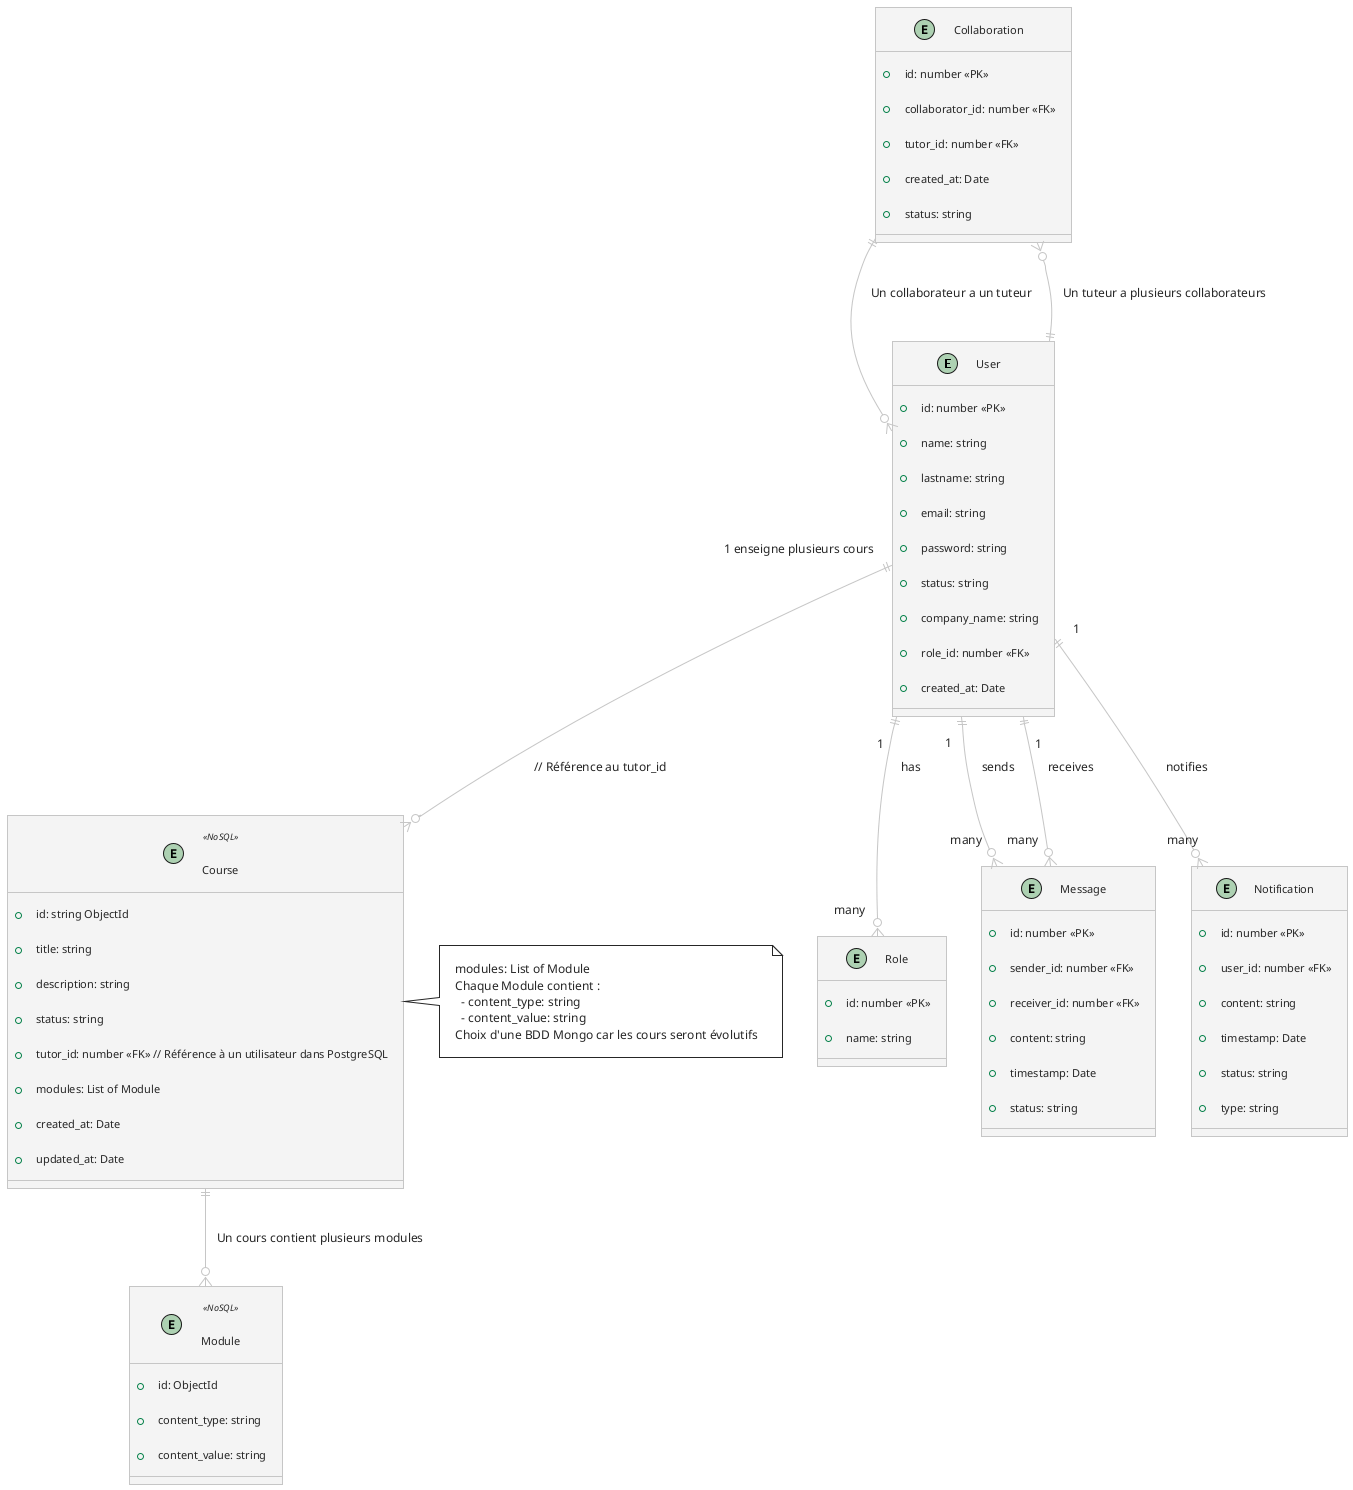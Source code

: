 @startuml "entity relation SQL + NoSQL"
!theme carbon-gray

entity User {
  +id: number <<PK>>
  +name: string
  +lastname: string
  +email: string
  +password: string
  +status: string
  +company_name: string
  +role_id: number <<FK>>
  +created_at: Date
}

entity Role {
  +id: number <<PK>>
  +name: string
}

entity Course <<NoSQL>> {
  +id: string ObjectId
  +title: string
  +description: string
  +status: string
  +tutor_id: number <<FK>> // Référence à un utilisateur dans PostgreSQL
  +modules: List of Module
  +created_at: Date
  +updated_at: Date
}

entity Module <<NoSQL>> {
  +id: ObjectId
  +content_type: string
  +content_value: string
}

entity Message {
  +id: number <<PK>>
  +sender_id: number <<FK>>
  +receiver_id: number <<FK>>
  +content: string
  +timestamp: Date
  +status: string
}

entity Notification {
  +id: number <<PK>>
  +user_id: number <<FK>>
  +content: string
  +timestamp: Date
  +status: string
  +type: string
}

entity Collaboration {
  +id: number <<PK>>
  +collaborator_id: number <<FK>>
  +tutor_id: number <<FK>>
  +created_at: Date
  +status: string
}

note right of Course
  modules: List of Module
  Chaque Module contient :
    - content_type: string
    - content_value: string
  Choix d'une BDD Mongo car les cours seront évolutifs
end note

User ||--o{ Role : "1" has "many"
User ||--o{ Message : "1" sends "many"
User ||--o{ Message : "1" receives "many"
User ||--o{ Notification : "1" notifies "many"
User ||--o{ Course : "1 enseigne plusieurs cours" // Référence au tutor_id

Course ||--o{ Module : "Un cours contient plusieurs modules" 

Collaboration ||--o{ User : "Un collaborateur a un tuteur"
Collaboration }o--|| User : "Un tuteur a plusieurs collaborateurs"

@enduml
